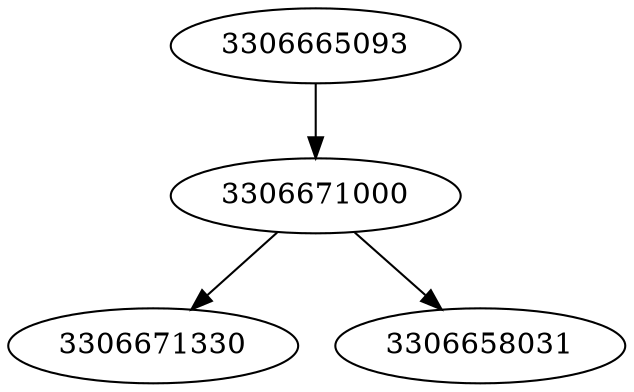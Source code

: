 strict digraph  {
3306671000;
3306671330;
3306665093;
3306658031;
3306671000 -> 3306658031;
3306671000 -> 3306671330;
3306665093 -> 3306671000;
}

